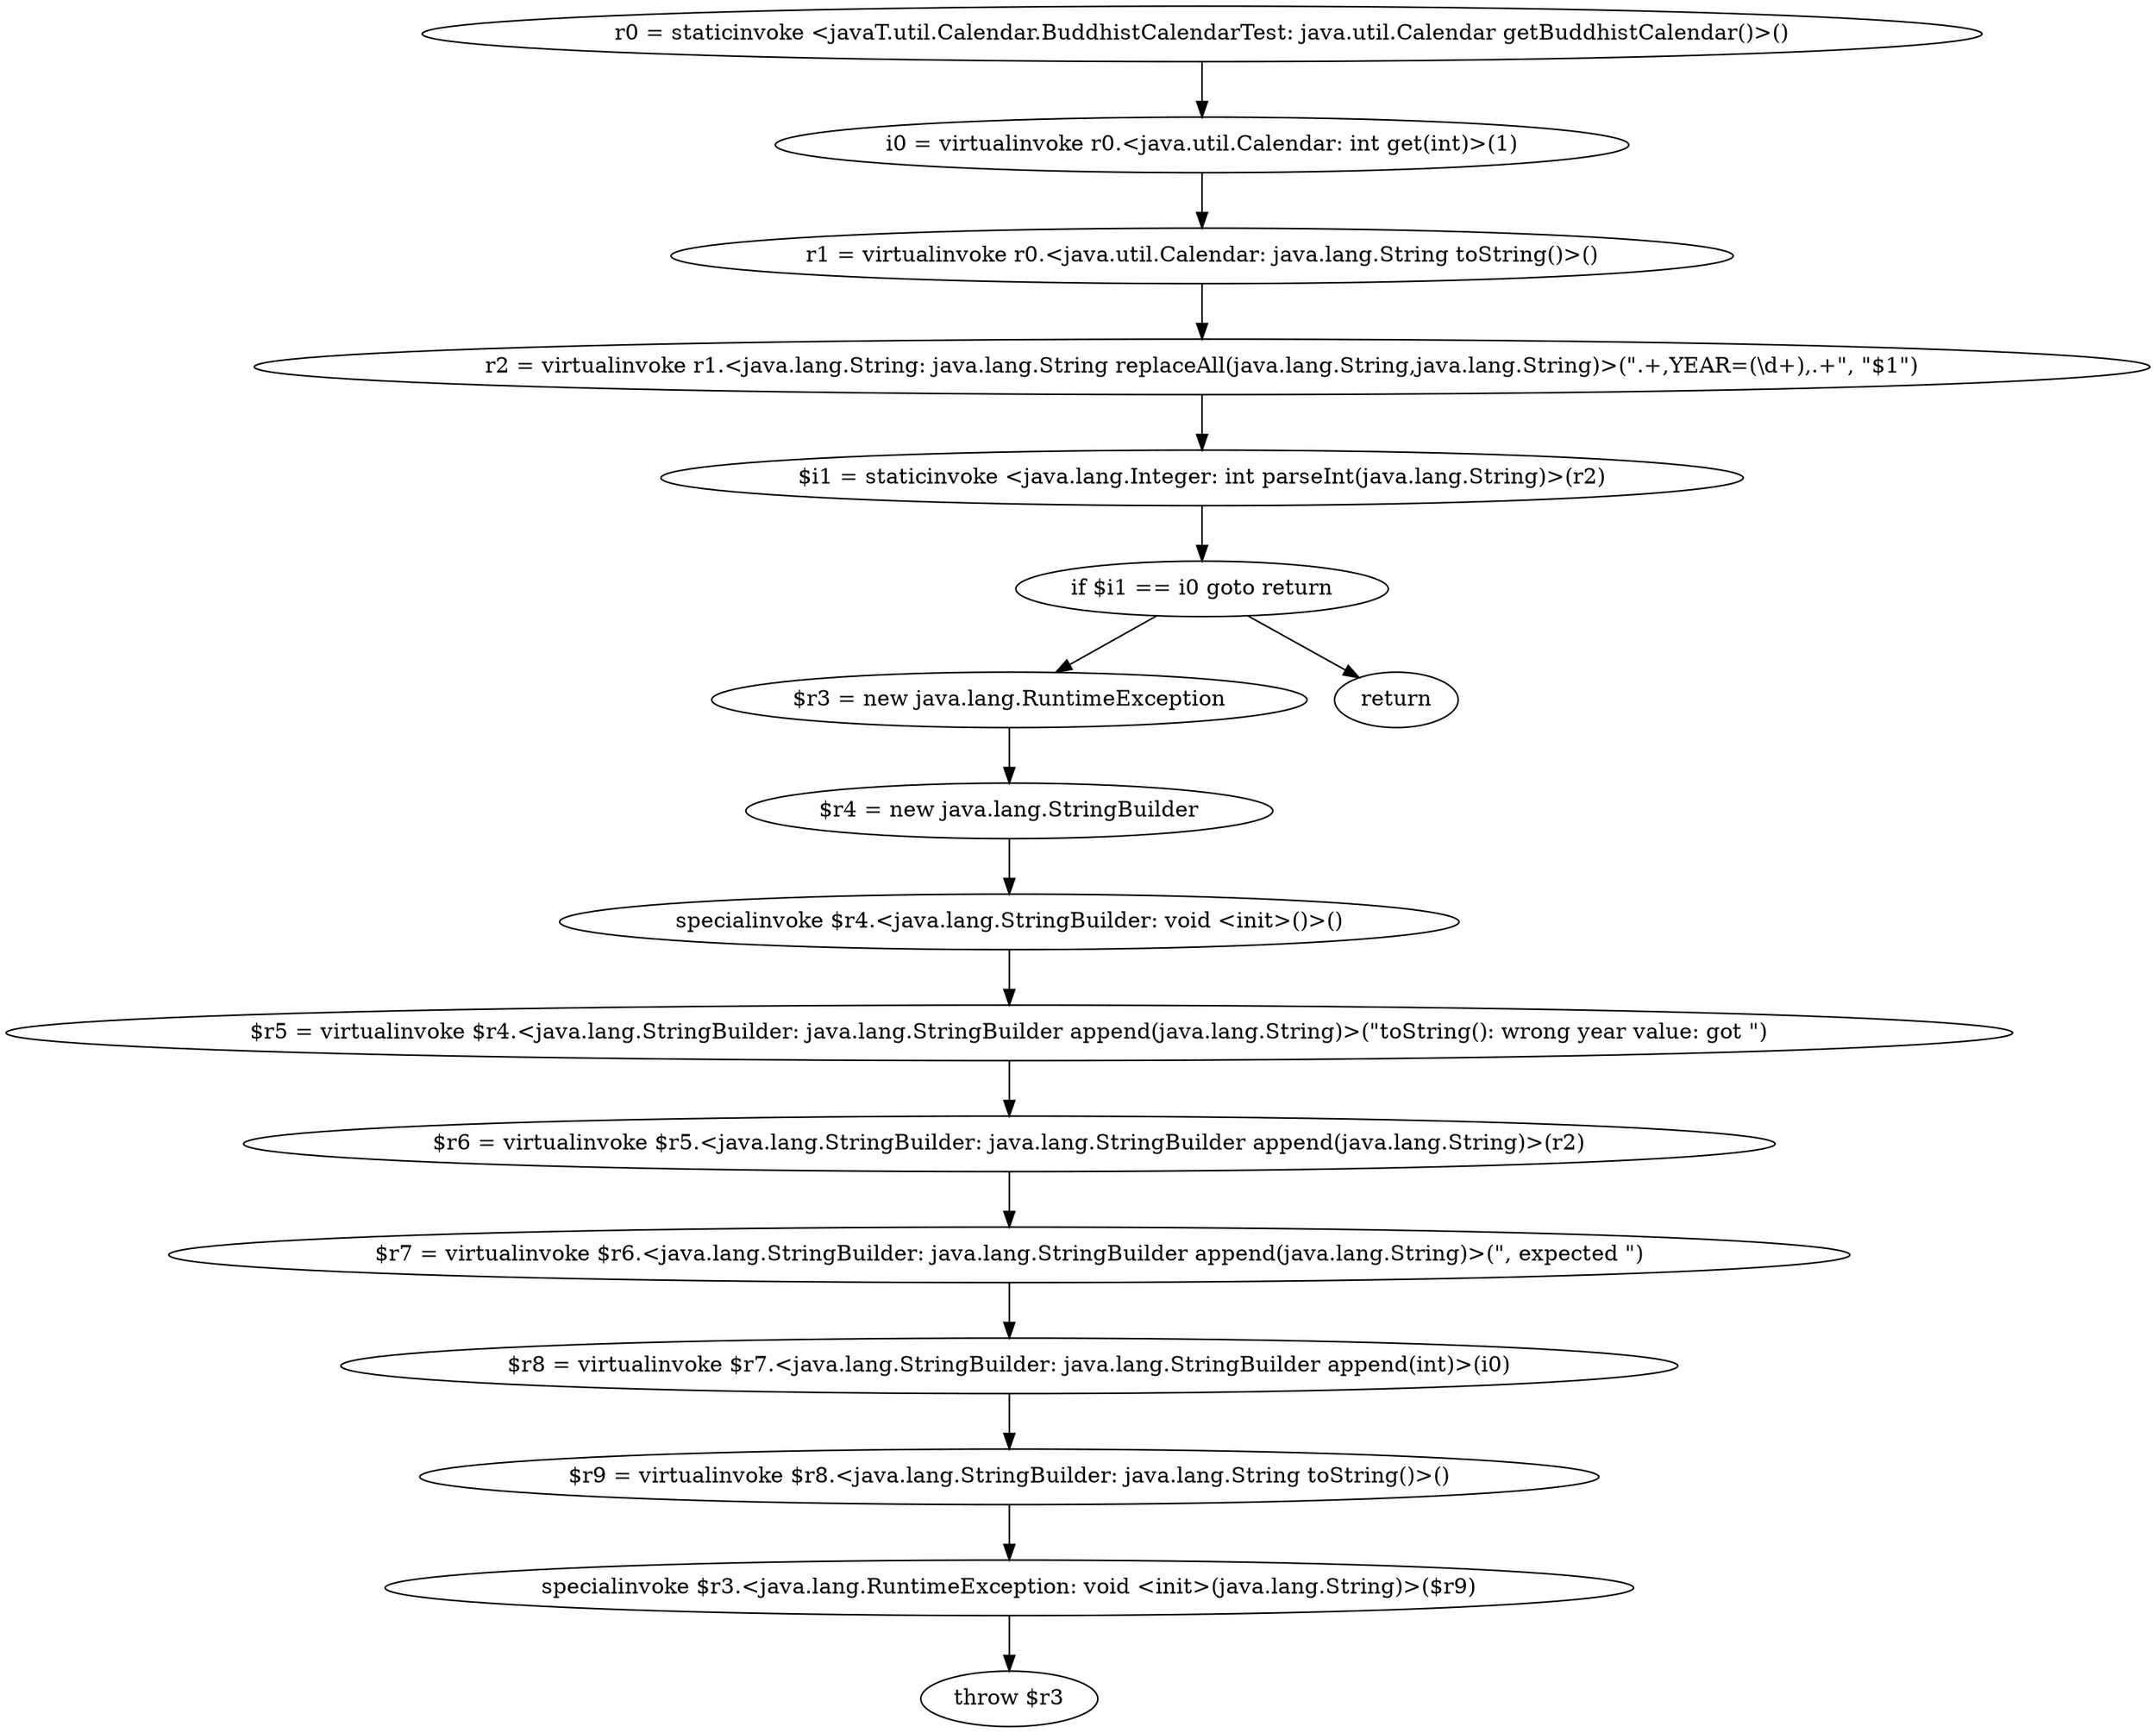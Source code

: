 digraph "unitGraph" {
    "r0 = staticinvoke <javaT.util.Calendar.BuddhistCalendarTest: java.util.Calendar getBuddhistCalendar()>()"
    "i0 = virtualinvoke r0.<java.util.Calendar: int get(int)>(1)"
    "r1 = virtualinvoke r0.<java.util.Calendar: java.lang.String toString()>()"
    "r2 = virtualinvoke r1.<java.lang.String: java.lang.String replaceAll(java.lang.String,java.lang.String)>(\".+,YEAR=(\\d+),.+\", \"$1\")"
    "$i1 = staticinvoke <java.lang.Integer: int parseInt(java.lang.String)>(r2)"
    "if $i1 == i0 goto return"
    "$r3 = new java.lang.RuntimeException"
    "$r4 = new java.lang.StringBuilder"
    "specialinvoke $r4.<java.lang.StringBuilder: void <init>()>()"
    "$r5 = virtualinvoke $r4.<java.lang.StringBuilder: java.lang.StringBuilder append(java.lang.String)>(\"toString(): wrong year value: got \")"
    "$r6 = virtualinvoke $r5.<java.lang.StringBuilder: java.lang.StringBuilder append(java.lang.String)>(r2)"
    "$r7 = virtualinvoke $r6.<java.lang.StringBuilder: java.lang.StringBuilder append(java.lang.String)>(\", expected \")"
    "$r8 = virtualinvoke $r7.<java.lang.StringBuilder: java.lang.StringBuilder append(int)>(i0)"
    "$r9 = virtualinvoke $r8.<java.lang.StringBuilder: java.lang.String toString()>()"
    "specialinvoke $r3.<java.lang.RuntimeException: void <init>(java.lang.String)>($r9)"
    "throw $r3"
    "return"
    "r0 = staticinvoke <javaT.util.Calendar.BuddhistCalendarTest: java.util.Calendar getBuddhistCalendar()>()"->"i0 = virtualinvoke r0.<java.util.Calendar: int get(int)>(1)";
    "i0 = virtualinvoke r0.<java.util.Calendar: int get(int)>(1)"->"r1 = virtualinvoke r0.<java.util.Calendar: java.lang.String toString()>()";
    "r1 = virtualinvoke r0.<java.util.Calendar: java.lang.String toString()>()"->"r2 = virtualinvoke r1.<java.lang.String: java.lang.String replaceAll(java.lang.String,java.lang.String)>(\".+,YEAR=(\\d+),.+\", \"$1\")";
    "r2 = virtualinvoke r1.<java.lang.String: java.lang.String replaceAll(java.lang.String,java.lang.String)>(\".+,YEAR=(\\d+),.+\", \"$1\")"->"$i1 = staticinvoke <java.lang.Integer: int parseInt(java.lang.String)>(r2)";
    "$i1 = staticinvoke <java.lang.Integer: int parseInt(java.lang.String)>(r2)"->"if $i1 == i0 goto return";
    "if $i1 == i0 goto return"->"$r3 = new java.lang.RuntimeException";
    "if $i1 == i0 goto return"->"return";
    "$r3 = new java.lang.RuntimeException"->"$r4 = new java.lang.StringBuilder";
    "$r4 = new java.lang.StringBuilder"->"specialinvoke $r4.<java.lang.StringBuilder: void <init>()>()";
    "specialinvoke $r4.<java.lang.StringBuilder: void <init>()>()"->"$r5 = virtualinvoke $r4.<java.lang.StringBuilder: java.lang.StringBuilder append(java.lang.String)>(\"toString(): wrong year value: got \")";
    "$r5 = virtualinvoke $r4.<java.lang.StringBuilder: java.lang.StringBuilder append(java.lang.String)>(\"toString(): wrong year value: got \")"->"$r6 = virtualinvoke $r5.<java.lang.StringBuilder: java.lang.StringBuilder append(java.lang.String)>(r2)";
    "$r6 = virtualinvoke $r5.<java.lang.StringBuilder: java.lang.StringBuilder append(java.lang.String)>(r2)"->"$r7 = virtualinvoke $r6.<java.lang.StringBuilder: java.lang.StringBuilder append(java.lang.String)>(\", expected \")";
    "$r7 = virtualinvoke $r6.<java.lang.StringBuilder: java.lang.StringBuilder append(java.lang.String)>(\", expected \")"->"$r8 = virtualinvoke $r7.<java.lang.StringBuilder: java.lang.StringBuilder append(int)>(i0)";
    "$r8 = virtualinvoke $r7.<java.lang.StringBuilder: java.lang.StringBuilder append(int)>(i0)"->"$r9 = virtualinvoke $r8.<java.lang.StringBuilder: java.lang.String toString()>()";
    "$r9 = virtualinvoke $r8.<java.lang.StringBuilder: java.lang.String toString()>()"->"specialinvoke $r3.<java.lang.RuntimeException: void <init>(java.lang.String)>($r9)";
    "specialinvoke $r3.<java.lang.RuntimeException: void <init>(java.lang.String)>($r9)"->"throw $r3";
}
